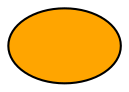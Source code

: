 digraph G{
  testnode [label="",shape="ellipse",style=filled,fontcolor=black,fillcolor=orange,color=black];
}
